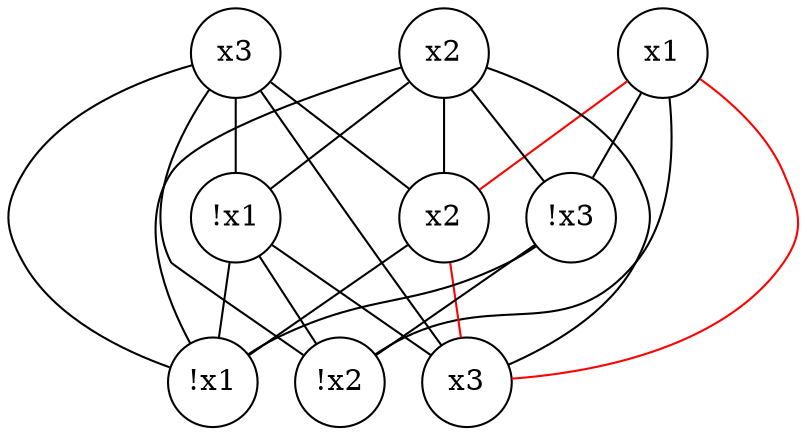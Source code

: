 strict graph g{
    node [shape=circle width="0.6!" fixedsize=true]
    c1x1 [label="x1" pos="-2,2!"]
    c1x2 [label="x2" pos="-2,0!"]
    c1x3 [label="x3" pos="-2,-2!"]
    c2x1 [label="!x1" pos="-1,3!"]
    c2x2 [label="x2" pos="1,3!"]
    c2x3 [label="!x3" pos="3,3!"]
    c3x1 [label="!x1" pos="4,2!"]
    c3x2 [label="!x2" pos="4,0!"]
    c3x3 [label="x3" pos="4,-2!"]

    c1x1 -- {c2x2,c2x3,c3x2,c3x3}
    c1x2 -- {c2x1,c2x2,c2x3,c3x1,c3x3}
    c1x3 -- {c2x1,c2x2,c3x1,c3x2,c3x3}
    c2x1 -- {c3x1,c3x2,c3x3}
    c2x2 -- {c3x1,c3x3}
    c2x3 -- {c3x1,c3x2}

    c1x1 -- c2x2 -- c3x3 -- c1x1 [color="red"]

}